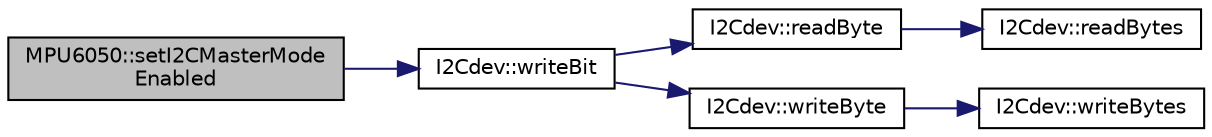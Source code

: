 digraph "MPU6050::setI2CMasterModeEnabled"
{
  edge [fontname="Helvetica",fontsize="10",labelfontname="Helvetica",labelfontsize="10"];
  node [fontname="Helvetica",fontsize="10",shape=record];
  rankdir="LR";
  Node1031 [label="MPU6050::setI2CMasterMode\lEnabled",height=0.2,width=0.4,color="black", fillcolor="grey75", style="filled", fontcolor="black"];
  Node1031 -> Node1032 [color="midnightblue",fontsize="10",style="solid",fontname="Helvetica"];
  Node1032 [label="I2Cdev::writeBit",height=0.2,width=0.4,color="black", fillcolor="white", style="filled",URL="$class_i2_cdev.html#aa68890af87de5471d32e583ebbd91acb",tooltip="write a single bit in an 8-bit device register. "];
  Node1032 -> Node1033 [color="midnightblue",fontsize="10",style="solid",fontname="Helvetica"];
  Node1033 [label="I2Cdev::readByte",height=0.2,width=0.4,color="black", fillcolor="white", style="filled",URL="$class_i2_cdev.html#aef1db446b45660c6631fc780278ac366",tooltip="Read single byte from an 8-bit device register. "];
  Node1033 -> Node1034 [color="midnightblue",fontsize="10",style="solid",fontname="Helvetica"];
  Node1034 [label="I2Cdev::readBytes",height=0.2,width=0.4,color="black", fillcolor="white", style="filled",URL="$class_i2_cdev.html#ae1eed9468ce4653e080bfd8481d2ac88",tooltip="Read multiple bytes from an 8-bit device register. "];
  Node1032 -> Node1035 [color="midnightblue",fontsize="10",style="solid",fontname="Helvetica"];
  Node1035 [label="I2Cdev::writeByte",height=0.2,width=0.4,color="black", fillcolor="white", style="filled",URL="$class_i2_cdev.html#aeb297637ef985cd562da465ba61b7042",tooltip="Write single byte to an 8-bit device register. "];
  Node1035 -> Node1036 [color="midnightblue",fontsize="10",style="solid",fontname="Helvetica"];
  Node1036 [label="I2Cdev::writeBytes",height=0.2,width=0.4,color="black", fillcolor="white", style="filled",URL="$class_i2_cdev.html#aa4e39cac6c0eac5112f9132084bcc93e"];
}
